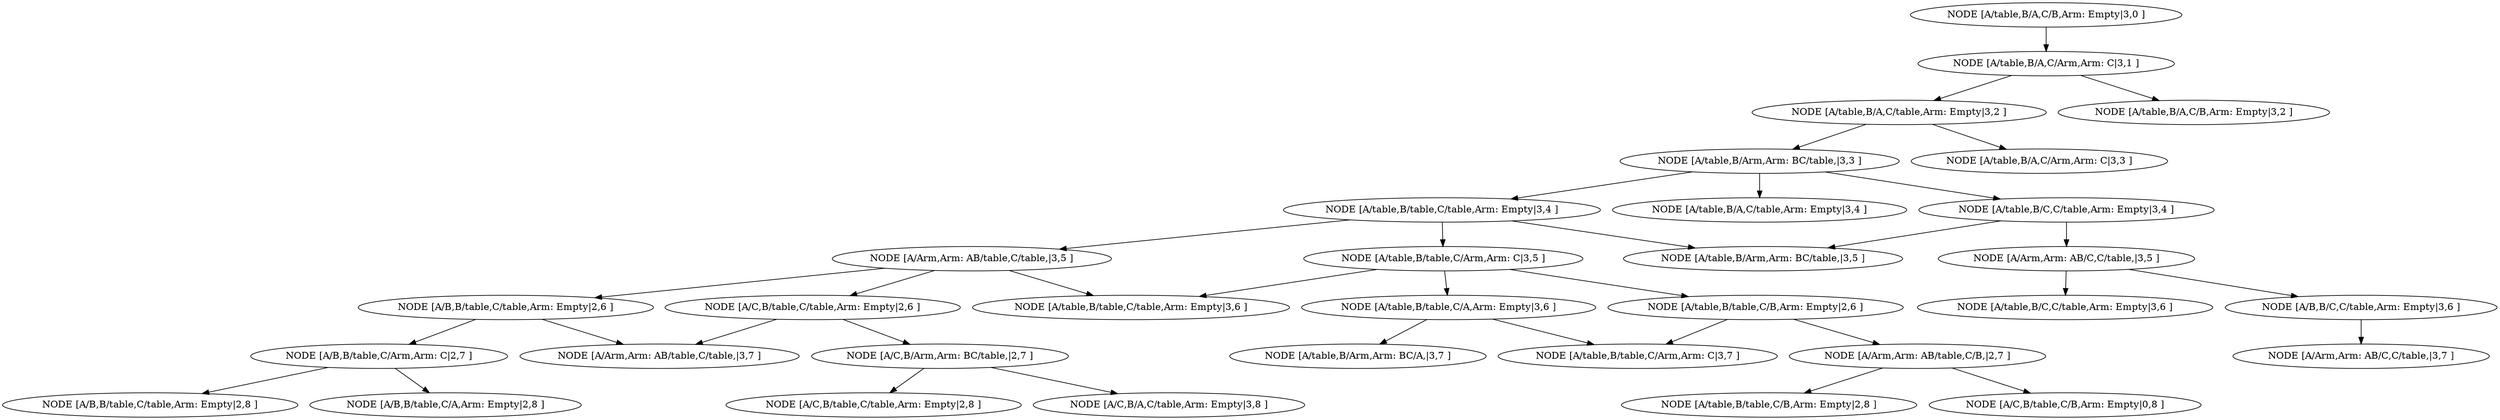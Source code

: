 digraph tree {
    "NODE [A/table,B/A,C/B,Arm: Empty|3,0 ]";
    "NODE [A/table,B/A,C/Arm,Arm: C|3,1 ]";
    "NODE [A/table,B/A,C/table,Arm: Empty|3,2 ]";
    "NODE [A/table,B/Arm,Arm: BC/table,|3,3 ]";
    "NODE [A/table,B/table,C/table,Arm: Empty|3,4 ]";
    "NODE [A/Arm,Arm: AB/table,C/table,|3,5 ]";
    "NODE [A/table,B/table,C/table,Arm: Empty|3,6 ]";
    "NODE [A/B,B/table,C/table,Arm: Empty|2,6 ]";
    "NODE [A/Arm,Arm: AB/table,C/table,|3,7 ]";
    "NODE [A/B,B/table,C/Arm,Arm: C|2,7 ]";
    "NODE [A/B,B/table,C/table,Arm: Empty|2,8 ]";
    "NODE [A/B,B/table,C/A,Arm: Empty|2,8 ]";
    "NODE [A/C,B/table,C/table,Arm: Empty|2,6 ]";
    "NODE [A/Arm,Arm: AB/table,C/table,|3,7 ]";
    "NODE [A/C,B/Arm,Arm: BC/table,|2,7 ]";
    "NODE [A/C,B/table,C/table,Arm: Empty|2,8 ]";
    "NODE [A/C,B/A,C/table,Arm: Empty|3,8 ]";
    "NODE [A/table,B/Arm,Arm: BC/table,|3,5 ]";
    "NODE [A/table,B/table,C/Arm,Arm: C|3,5 ]";
    "NODE [A/table,B/table,C/table,Arm: Empty|3,6 ]";
    "NODE [A/table,B/table,C/A,Arm: Empty|3,6 ]";
    "NODE [A/table,B/Arm,Arm: BC/A,|3,7 ]";
    "NODE [A/table,B/table,C/Arm,Arm: C|3,7 ]";
    "NODE [A/table,B/table,C/B,Arm: Empty|2,6 ]";
    "NODE [A/Arm,Arm: AB/table,C/B,|2,7 ]";
    "NODE [A/table,B/table,C/B,Arm: Empty|2,8 ]";
    "NODE [A/C,B/table,C/B,Arm: Empty|0,8 ]";
    "NODE [A/table,B/table,C/Arm,Arm: C|3,7 ]";
    "NODE [A/table,B/A,C/table,Arm: Empty|3,4 ]";
    "NODE [A/table,B/C,C/table,Arm: Empty|3,4 ]";
    "NODE [A/Arm,Arm: AB/C,C/table,|3,5 ]";
    "NODE [A/table,B/C,C/table,Arm: Empty|3,6 ]";
    "NODE [A/B,B/C,C/table,Arm: Empty|3,6 ]";
    "NODE [A/Arm,Arm: AB/C,C/table,|3,7 ]";
    "NODE [A/table,B/Arm,Arm: BC/table,|3,5 ]";
    "NODE [A/table,B/A,C/Arm,Arm: C|3,3 ]";
    "NODE [A/table,B/A,C/B,Arm: Empty|3,2 ]";
    "NODE [A/table,B/A,C/B,Arm: Empty|3,0 ]" -> "NODE [A/table,B/A,C/Arm,Arm: C|3,1 ]";
    "NODE [A/table,B/A,C/Arm,Arm: C|3,1 ]" -> "NODE [A/table,B/A,C/table,Arm: Empty|3,2 ]";
    "NODE [A/table,B/A,C/Arm,Arm: C|3,1 ]" -> "NODE [A/table,B/A,C/B,Arm: Empty|3,2 ]";
    "NODE [A/table,B/A,C/table,Arm: Empty|3,2 ]" -> "NODE [A/table,B/Arm,Arm: BC/table,|3,3 ]";
    "NODE [A/table,B/A,C/table,Arm: Empty|3,2 ]" -> "NODE [A/table,B/A,C/Arm,Arm: C|3,3 ]";
    "NODE [A/table,B/Arm,Arm: BC/table,|3,3 ]" -> "NODE [A/table,B/table,C/table,Arm: Empty|3,4 ]";
    "NODE [A/table,B/Arm,Arm: BC/table,|3,3 ]" -> "NODE [A/table,B/A,C/table,Arm: Empty|3,4 ]";
    "NODE [A/table,B/Arm,Arm: BC/table,|3,3 ]" -> "NODE [A/table,B/C,C/table,Arm: Empty|3,4 ]";
    "NODE [A/table,B/table,C/table,Arm: Empty|3,4 ]" -> "NODE [A/Arm,Arm: AB/table,C/table,|3,5 ]";
    "NODE [A/table,B/table,C/table,Arm: Empty|3,4 ]" -> "NODE [A/table,B/Arm,Arm: BC/table,|3,5 ]";
    "NODE [A/table,B/table,C/table,Arm: Empty|3,4 ]" -> "NODE [A/table,B/table,C/Arm,Arm: C|3,5 ]";
    "NODE [A/Arm,Arm: AB/table,C/table,|3,5 ]" -> "NODE [A/table,B/table,C/table,Arm: Empty|3,6 ]";
    "NODE [A/Arm,Arm: AB/table,C/table,|3,5 ]" -> "NODE [A/B,B/table,C/table,Arm: Empty|2,6 ]";
    "NODE [A/Arm,Arm: AB/table,C/table,|3,5 ]" -> "NODE [A/C,B/table,C/table,Arm: Empty|2,6 ]";
    "NODE [A/B,B/table,C/table,Arm: Empty|2,6 ]" -> "NODE [A/Arm,Arm: AB/table,C/table,|3,7 ]";
    "NODE [A/B,B/table,C/table,Arm: Empty|2,6 ]" -> "NODE [A/B,B/table,C/Arm,Arm: C|2,7 ]";
    "NODE [A/B,B/table,C/Arm,Arm: C|2,7 ]" -> "NODE [A/B,B/table,C/table,Arm: Empty|2,8 ]";
    "NODE [A/B,B/table,C/Arm,Arm: C|2,7 ]" -> "NODE [A/B,B/table,C/A,Arm: Empty|2,8 ]";
    "NODE [A/C,B/table,C/table,Arm: Empty|2,6 ]" -> "NODE [A/Arm,Arm: AB/table,C/table,|3,7 ]";
    "NODE [A/C,B/table,C/table,Arm: Empty|2,6 ]" -> "NODE [A/C,B/Arm,Arm: BC/table,|2,7 ]";
    "NODE [A/C,B/Arm,Arm: BC/table,|2,7 ]" -> "NODE [A/C,B/table,C/table,Arm: Empty|2,8 ]";
    "NODE [A/C,B/Arm,Arm: BC/table,|2,7 ]" -> "NODE [A/C,B/A,C/table,Arm: Empty|3,8 ]";
    "NODE [A/table,B/table,C/Arm,Arm: C|3,5 ]" -> "NODE [A/table,B/table,C/table,Arm: Empty|3,6 ]";
    "NODE [A/table,B/table,C/Arm,Arm: C|3,5 ]" -> "NODE [A/table,B/table,C/A,Arm: Empty|3,6 ]";
    "NODE [A/table,B/table,C/Arm,Arm: C|3,5 ]" -> "NODE [A/table,B/table,C/B,Arm: Empty|2,6 ]";
    "NODE [A/table,B/table,C/A,Arm: Empty|3,6 ]" -> "NODE [A/table,B/Arm,Arm: BC/A,|3,7 ]";
    "NODE [A/table,B/table,C/A,Arm: Empty|3,6 ]" -> "NODE [A/table,B/table,C/Arm,Arm: C|3,7 ]";
    "NODE [A/table,B/table,C/B,Arm: Empty|2,6 ]" -> "NODE [A/Arm,Arm: AB/table,C/B,|2,7 ]";
    "NODE [A/table,B/table,C/B,Arm: Empty|2,6 ]" -> "NODE [A/table,B/table,C/Arm,Arm: C|3,7 ]";
    "NODE [A/Arm,Arm: AB/table,C/B,|2,7 ]" -> "NODE [A/table,B/table,C/B,Arm: Empty|2,8 ]";
    "NODE [A/Arm,Arm: AB/table,C/B,|2,7 ]" -> "NODE [A/C,B/table,C/B,Arm: Empty|0,8 ]";
    "NODE [A/table,B/C,C/table,Arm: Empty|3,4 ]" -> "NODE [A/Arm,Arm: AB/C,C/table,|3,5 ]";
    "NODE [A/table,B/C,C/table,Arm: Empty|3,4 ]" -> "NODE [A/table,B/Arm,Arm: BC/table,|3,5 ]";
    "NODE [A/Arm,Arm: AB/C,C/table,|3,5 ]" -> "NODE [A/table,B/C,C/table,Arm: Empty|3,6 ]";
    "NODE [A/Arm,Arm: AB/C,C/table,|3,5 ]" -> "NODE [A/B,B/C,C/table,Arm: Empty|3,6 ]";
    "NODE [A/B,B/C,C/table,Arm: Empty|3,6 ]" -> "NODE [A/Arm,Arm: AB/C,C/table,|3,7 ]";
}
